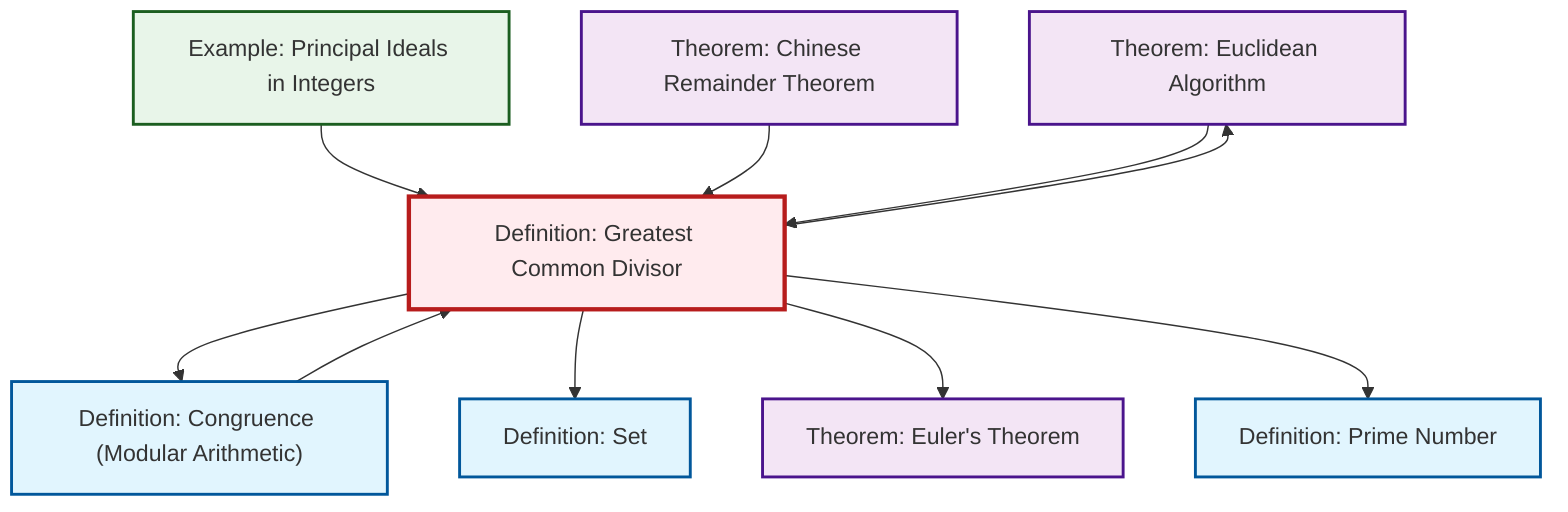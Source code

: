 graph TD
    classDef definition fill:#e1f5fe,stroke:#01579b,stroke-width:2px
    classDef theorem fill:#f3e5f5,stroke:#4a148c,stroke-width:2px
    classDef axiom fill:#fff3e0,stroke:#e65100,stroke-width:2px
    classDef example fill:#e8f5e9,stroke:#1b5e20,stroke-width:2px
    classDef current fill:#ffebee,stroke:#b71c1c,stroke-width:3px
    thm-euclidean-algorithm["Theorem: Euclidean Algorithm"]:::theorem
    def-gcd["Definition: Greatest Common Divisor"]:::definition
    ex-principal-ideal["Example: Principal Ideals in Integers"]:::example
    thm-chinese-remainder["Theorem: Chinese Remainder Theorem"]:::theorem
    thm-euler["Theorem: Euler's Theorem"]:::theorem
    def-prime["Definition: Prime Number"]:::definition
    def-congruence["Definition: Congruence (Modular Arithmetic)"]:::definition
    def-set["Definition: Set"]:::definition
    def-gcd --> thm-euclidean-algorithm
    def-gcd --> def-congruence
    ex-principal-ideal --> def-gcd
    def-gcd --> def-set
    def-gcd --> thm-euler
    def-gcd --> def-prime
    def-congruence --> def-gcd
    thm-chinese-remainder --> def-gcd
    thm-euclidean-algorithm --> def-gcd
    class def-gcd current